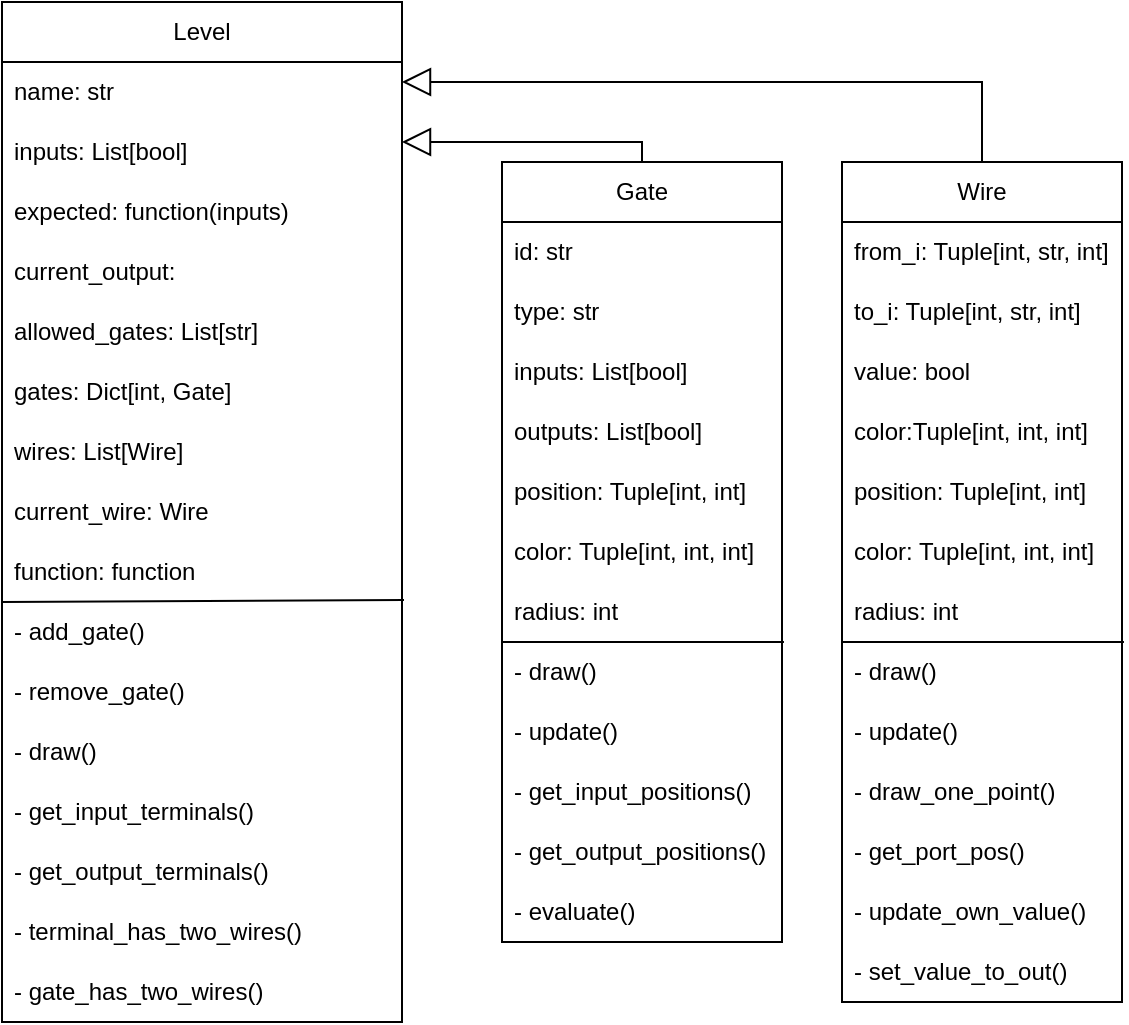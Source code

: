 <mxfile version="27.0.8">
  <diagram name="Página-1" id="6BHM6CIZdjGZ9Qq9gBr2">
    <mxGraphModel dx="691" dy="778" grid="1" gridSize="10" guides="1" tooltips="1" connect="1" arrows="1" fold="1" page="1" pageScale="1" pageWidth="827" pageHeight="1169" math="0" shadow="0">
      <root>
        <mxCell id="0" />
        <mxCell id="1" parent="0" />
        <mxCell id="FKSFnHG3OYreWorh_rmG-1" value="Level" style="swimlane;fontStyle=0;childLayout=stackLayout;horizontal=1;startSize=30;horizontalStack=0;resizeParent=1;resizeParentMax=0;resizeLast=0;collapsible=1;marginBottom=0;whiteSpace=wrap;html=1;" vertex="1" parent="1">
          <mxGeometry x="110" y="80" width="200" height="510" as="geometry" />
        </mxCell>
        <mxCell id="FKSFnHG3OYreWorh_rmG-2" value="name: str" style="text;strokeColor=none;fillColor=none;align=left;verticalAlign=middle;spacingLeft=4;spacingRight=4;overflow=hidden;points=[[0,0.5],[1,0.5]];portConstraint=eastwest;rotatable=0;whiteSpace=wrap;html=1;" vertex="1" parent="FKSFnHG3OYreWorh_rmG-1">
          <mxGeometry y="30" width="200" height="30" as="geometry" />
        </mxCell>
        <mxCell id="FKSFnHG3OYreWorh_rmG-3" value="inputs: List[bool]" style="text;strokeColor=none;fillColor=none;align=left;verticalAlign=middle;spacingLeft=4;spacingRight=4;overflow=hidden;points=[[0,0.5],[1,0.5]];portConstraint=eastwest;rotatable=0;whiteSpace=wrap;html=1;" vertex="1" parent="FKSFnHG3OYreWorh_rmG-1">
          <mxGeometry y="60" width="200" height="30" as="geometry" />
        </mxCell>
        <mxCell id="FKSFnHG3OYreWorh_rmG-42" value="expected: function(inputs)" style="text;strokeColor=none;fillColor=none;align=left;verticalAlign=middle;spacingLeft=4;spacingRight=4;overflow=hidden;points=[[0,0.5],[1,0.5]];portConstraint=eastwest;rotatable=0;whiteSpace=wrap;html=1;" vertex="1" parent="FKSFnHG3OYreWorh_rmG-1">
          <mxGeometry y="90" width="200" height="30" as="geometry" />
        </mxCell>
        <mxCell id="FKSFnHG3OYreWorh_rmG-43" value="current_output: " style="text;strokeColor=none;fillColor=none;align=left;verticalAlign=middle;spacingLeft=4;spacingRight=4;overflow=hidden;points=[[0,0.5],[1,0.5]];portConstraint=eastwest;rotatable=0;whiteSpace=wrap;html=1;" vertex="1" parent="FKSFnHG3OYreWorh_rmG-1">
          <mxGeometry y="120" width="200" height="30" as="geometry" />
        </mxCell>
        <mxCell id="FKSFnHG3OYreWorh_rmG-44" value="allowed_gates: List[str]" style="text;strokeColor=none;fillColor=none;align=left;verticalAlign=middle;spacingLeft=4;spacingRight=4;overflow=hidden;points=[[0,0.5],[1,0.5]];portConstraint=eastwest;rotatable=0;whiteSpace=wrap;html=1;" vertex="1" parent="FKSFnHG3OYreWorh_rmG-1">
          <mxGeometry y="150" width="200" height="30" as="geometry" />
        </mxCell>
        <mxCell id="FKSFnHG3OYreWorh_rmG-41" value="gates: Dict[int, Gate]" style="text;strokeColor=none;fillColor=none;align=left;verticalAlign=middle;spacingLeft=4;spacingRight=4;overflow=hidden;points=[[0,0.5],[1,0.5]];portConstraint=eastwest;rotatable=0;whiteSpace=wrap;html=1;" vertex="1" parent="FKSFnHG3OYreWorh_rmG-1">
          <mxGeometry y="180" width="200" height="30" as="geometry" />
        </mxCell>
        <mxCell id="FKSFnHG3OYreWorh_rmG-46" value="wires: List[Wire]" style="text;strokeColor=none;fillColor=none;align=left;verticalAlign=middle;spacingLeft=4;spacingRight=4;overflow=hidden;points=[[0,0.5],[1,0.5]];portConstraint=eastwest;rotatable=0;whiteSpace=wrap;html=1;" vertex="1" parent="FKSFnHG3OYreWorh_rmG-1">
          <mxGeometry y="210" width="200" height="30" as="geometry" />
        </mxCell>
        <mxCell id="FKSFnHG3OYreWorh_rmG-47" value="current_wire: Wire" style="text;strokeColor=none;fillColor=none;align=left;verticalAlign=middle;spacingLeft=4;spacingRight=4;overflow=hidden;points=[[0,0.5],[1,0.5]];portConstraint=eastwest;rotatable=0;whiteSpace=wrap;html=1;" vertex="1" parent="FKSFnHG3OYreWorh_rmG-1">
          <mxGeometry y="240" width="200" height="30" as="geometry" />
        </mxCell>
        <mxCell id="FKSFnHG3OYreWorh_rmG-4" value="function: function" style="text;strokeColor=none;fillColor=none;align=left;verticalAlign=middle;spacingLeft=4;spacingRight=4;overflow=hidden;points=[[0,0.5],[1,0.5]];portConstraint=eastwest;rotatable=0;whiteSpace=wrap;html=1;" vertex="1" parent="FKSFnHG3OYreWorh_rmG-1">
          <mxGeometry y="270" width="200" height="30" as="geometry" />
        </mxCell>
        <mxCell id="FKSFnHG3OYreWorh_rmG-5" value="" style="endArrow=none;html=1;rounded=0;exitX=0;exitY=1;exitDx=0;exitDy=0;exitPerimeter=0;entryX=1.005;entryY=0.967;entryDx=0;entryDy=0;entryPerimeter=0;" edge="1" parent="FKSFnHG3OYreWorh_rmG-1" source="FKSFnHG3OYreWorh_rmG-4" target="FKSFnHG3OYreWorh_rmG-4">
          <mxGeometry width="50" height="50" relative="1" as="geometry">
            <mxPoint x="110" y="270" as="sourcePoint" />
            <mxPoint x="160" y="220" as="targetPoint" />
          </mxGeometry>
        </mxCell>
        <mxCell id="FKSFnHG3OYreWorh_rmG-6" value="- add_gate()" style="text;strokeColor=none;fillColor=none;align=left;verticalAlign=middle;spacingLeft=4;spacingRight=4;overflow=hidden;points=[[0,0.5],[1,0.5]];portConstraint=eastwest;rotatable=0;whiteSpace=wrap;html=1;" vertex="1" parent="FKSFnHG3OYreWorh_rmG-1">
          <mxGeometry y="300" width="200" height="30" as="geometry" />
        </mxCell>
        <mxCell id="FKSFnHG3OYreWorh_rmG-45" value="- remove_gate()" style="text;strokeColor=none;fillColor=none;align=left;verticalAlign=middle;spacingLeft=4;spacingRight=4;overflow=hidden;points=[[0,0.5],[1,0.5]];portConstraint=eastwest;rotatable=0;whiteSpace=wrap;html=1;" vertex="1" parent="FKSFnHG3OYreWorh_rmG-1">
          <mxGeometry y="330" width="200" height="30" as="geometry" />
        </mxCell>
        <mxCell id="FKSFnHG3OYreWorh_rmG-48" value="- draw()" style="text;strokeColor=none;fillColor=none;align=left;verticalAlign=middle;spacingLeft=4;spacingRight=4;overflow=hidden;points=[[0,0.5],[1,0.5]];portConstraint=eastwest;rotatable=0;whiteSpace=wrap;html=1;" vertex="1" parent="FKSFnHG3OYreWorh_rmG-1">
          <mxGeometry y="360" width="200" height="30" as="geometry" />
        </mxCell>
        <mxCell id="FKSFnHG3OYreWorh_rmG-49" value="- get_input_terminals()" style="text;strokeColor=none;fillColor=none;align=left;verticalAlign=middle;spacingLeft=4;spacingRight=4;overflow=hidden;points=[[0,0.5],[1,0.5]];portConstraint=eastwest;rotatable=0;whiteSpace=wrap;html=1;" vertex="1" parent="FKSFnHG3OYreWorh_rmG-1">
          <mxGeometry y="390" width="200" height="30" as="geometry" />
        </mxCell>
        <mxCell id="FKSFnHG3OYreWorh_rmG-50" value="- get_output_terminals()" style="text;strokeColor=none;fillColor=none;align=left;verticalAlign=middle;spacingLeft=4;spacingRight=4;overflow=hidden;points=[[0,0.5],[1,0.5]];portConstraint=eastwest;rotatable=0;whiteSpace=wrap;html=1;" vertex="1" parent="FKSFnHG3OYreWorh_rmG-1">
          <mxGeometry y="420" width="200" height="30" as="geometry" />
        </mxCell>
        <mxCell id="FKSFnHG3OYreWorh_rmG-51" value="- terminal_has_two_wires()" style="text;strokeColor=none;fillColor=none;align=left;verticalAlign=middle;spacingLeft=4;spacingRight=4;overflow=hidden;points=[[0,0.5],[1,0.5]];portConstraint=eastwest;rotatable=0;whiteSpace=wrap;html=1;" vertex="1" parent="FKSFnHG3OYreWorh_rmG-1">
          <mxGeometry y="450" width="200" height="30" as="geometry" />
        </mxCell>
        <mxCell id="FKSFnHG3OYreWorh_rmG-52" value="- gate_has_two_wires()" style="text;strokeColor=none;fillColor=none;align=left;verticalAlign=middle;spacingLeft=4;spacingRight=4;overflow=hidden;points=[[0,0.5],[1,0.5]];portConstraint=eastwest;rotatable=0;whiteSpace=wrap;html=1;" vertex="1" parent="FKSFnHG3OYreWorh_rmG-1">
          <mxGeometry y="480" width="200" height="30" as="geometry" />
        </mxCell>
        <mxCell id="FKSFnHG3OYreWorh_rmG-53" style="edgeStyle=orthogonalEdgeStyle;rounded=0;orthogonalLoop=1;jettySize=auto;html=1;endArrow=block;endFill=0;endSize=12;" edge="1" parent="1" source="FKSFnHG3OYreWorh_rmG-12" target="FKSFnHG3OYreWorh_rmG-1">
          <mxGeometry relative="1" as="geometry">
            <Array as="points">
              <mxPoint x="430" y="150" />
            </Array>
          </mxGeometry>
        </mxCell>
        <mxCell id="FKSFnHG3OYreWorh_rmG-12" value="Gate" style="swimlane;fontStyle=0;childLayout=stackLayout;horizontal=1;startSize=30;horizontalStack=0;resizeParent=1;resizeParentMax=0;resizeLast=0;collapsible=1;marginBottom=0;whiteSpace=wrap;html=1;" vertex="1" parent="1">
          <mxGeometry x="360" y="160" width="140" height="390" as="geometry" />
        </mxCell>
        <mxCell id="FKSFnHG3OYreWorh_rmG-13" value="id: str&lt;span style=&quot;white-space: pre;&quot;&gt;&#x9;&lt;/span&gt;" style="text;strokeColor=none;fillColor=none;align=left;verticalAlign=middle;spacingLeft=4;spacingRight=4;overflow=hidden;points=[[0,0.5],[1,0.5]];portConstraint=eastwest;rotatable=0;whiteSpace=wrap;html=1;" vertex="1" parent="FKSFnHG3OYreWorh_rmG-12">
          <mxGeometry y="30" width="140" height="30" as="geometry" />
        </mxCell>
        <mxCell id="FKSFnHG3OYreWorh_rmG-14" value="type: str" style="text;strokeColor=none;fillColor=none;align=left;verticalAlign=middle;spacingLeft=4;spacingRight=4;overflow=hidden;points=[[0,0.5],[1,0.5]];portConstraint=eastwest;rotatable=0;whiteSpace=wrap;html=1;" vertex="1" parent="FKSFnHG3OYreWorh_rmG-12">
          <mxGeometry y="60" width="140" height="30" as="geometry" />
        </mxCell>
        <mxCell id="FKSFnHG3OYreWorh_rmG-15" value="inputs: List[bool]" style="text;strokeColor=none;fillColor=none;align=left;verticalAlign=middle;spacingLeft=4;spacingRight=4;overflow=hidden;points=[[0,0.5],[1,0.5]];portConstraint=eastwest;rotatable=0;whiteSpace=wrap;html=1;" vertex="1" parent="FKSFnHG3OYreWorh_rmG-12">
          <mxGeometry y="90" width="140" height="30" as="geometry" />
        </mxCell>
        <mxCell id="FKSFnHG3OYreWorh_rmG-16" value="outputs: List[bool]" style="text;strokeColor=none;fillColor=none;align=left;verticalAlign=middle;spacingLeft=4;spacingRight=4;overflow=hidden;points=[[0,0.5],[1,0.5]];portConstraint=eastwest;rotatable=0;whiteSpace=wrap;html=1;" vertex="1" parent="FKSFnHG3OYreWorh_rmG-12">
          <mxGeometry y="120" width="140" height="30" as="geometry" />
        </mxCell>
        <mxCell id="FKSFnHG3OYreWorh_rmG-17" value="position: Tuple[int, int]" style="text;strokeColor=none;fillColor=none;align=left;verticalAlign=middle;spacingLeft=4;spacingRight=4;overflow=hidden;points=[[0,0.5],[1,0.5]];portConstraint=eastwest;rotatable=0;whiteSpace=wrap;html=1;" vertex="1" parent="FKSFnHG3OYreWorh_rmG-12">
          <mxGeometry y="150" width="140" height="30" as="geometry" />
        </mxCell>
        <mxCell id="FKSFnHG3OYreWorh_rmG-18" value="color: Tuple[int, int, int]" style="text;strokeColor=none;fillColor=none;align=left;verticalAlign=middle;spacingLeft=4;spacingRight=4;overflow=hidden;points=[[0,0.5],[1,0.5]];portConstraint=eastwest;rotatable=0;whiteSpace=wrap;html=1;" vertex="1" parent="FKSFnHG3OYreWorh_rmG-12">
          <mxGeometry y="180" width="140" height="30" as="geometry" />
        </mxCell>
        <mxCell id="FKSFnHG3OYreWorh_rmG-19" value="radius: int" style="text;strokeColor=none;fillColor=none;align=left;verticalAlign=middle;spacingLeft=4;spacingRight=4;overflow=hidden;points=[[0,0.5],[1,0.5]];portConstraint=eastwest;rotatable=0;whiteSpace=wrap;html=1;" vertex="1" parent="FKSFnHG3OYreWorh_rmG-12">
          <mxGeometry y="210" width="140" height="30" as="geometry" />
        </mxCell>
        <mxCell id="FKSFnHG3OYreWorh_rmG-20" value="- draw()" style="text;strokeColor=none;fillColor=none;align=left;verticalAlign=middle;spacingLeft=4;spacingRight=4;overflow=hidden;points=[[0,0.5],[1,0.5]];portConstraint=eastwest;rotatable=0;whiteSpace=wrap;html=1;" vertex="1" parent="FKSFnHG3OYreWorh_rmG-12">
          <mxGeometry y="240" width="140" height="30" as="geometry" />
        </mxCell>
        <mxCell id="FKSFnHG3OYreWorh_rmG-21" value="" style="endArrow=none;html=1;rounded=0;exitX=0;exitY=0;exitDx=0;exitDy=0;exitPerimeter=0;entryX=1.007;entryY=1;entryDx=0;entryDy=0;entryPerimeter=0;" edge="1" parent="FKSFnHG3OYreWorh_rmG-12" source="FKSFnHG3OYreWorh_rmG-20" target="FKSFnHG3OYreWorh_rmG-19">
          <mxGeometry width="50" height="50" relative="1" as="geometry">
            <mxPoint x="260" y="210" as="sourcePoint" />
            <mxPoint x="310" y="160" as="targetPoint" />
          </mxGeometry>
        </mxCell>
        <mxCell id="FKSFnHG3OYreWorh_rmG-22" value="- update()" style="text;strokeColor=none;fillColor=none;align=left;verticalAlign=middle;spacingLeft=4;spacingRight=4;overflow=hidden;points=[[0,0.5],[1,0.5]];portConstraint=eastwest;rotatable=0;whiteSpace=wrap;html=1;" vertex="1" parent="FKSFnHG3OYreWorh_rmG-12">
          <mxGeometry y="270" width="140" height="30" as="geometry" />
        </mxCell>
        <mxCell id="FKSFnHG3OYreWorh_rmG-23" value="- get_input_positions()" style="text;strokeColor=none;fillColor=none;align=left;verticalAlign=middle;spacingLeft=4;spacingRight=4;overflow=hidden;points=[[0,0.5],[1,0.5]];portConstraint=eastwest;rotatable=0;whiteSpace=wrap;html=1;" vertex="1" parent="FKSFnHG3OYreWorh_rmG-12">
          <mxGeometry y="300" width="140" height="30" as="geometry" />
        </mxCell>
        <mxCell id="FKSFnHG3OYreWorh_rmG-24" value="- get_output_positions()" style="text;strokeColor=none;fillColor=none;align=left;verticalAlign=middle;spacingLeft=4;spacingRight=4;overflow=hidden;points=[[0,0.5],[1,0.5]];portConstraint=eastwest;rotatable=0;whiteSpace=wrap;html=1;" vertex="1" parent="FKSFnHG3OYreWorh_rmG-12">
          <mxGeometry y="330" width="140" height="30" as="geometry" />
        </mxCell>
        <mxCell id="FKSFnHG3OYreWorh_rmG-25" value="- evaluate()" style="text;strokeColor=none;fillColor=none;align=left;verticalAlign=middle;spacingLeft=4;spacingRight=4;overflow=hidden;points=[[0,0.5],[1,0.5]];portConstraint=eastwest;rotatable=0;whiteSpace=wrap;html=1;" vertex="1" parent="FKSFnHG3OYreWorh_rmG-12">
          <mxGeometry y="360" width="140" height="30" as="geometry" />
        </mxCell>
        <mxCell id="FKSFnHG3OYreWorh_rmG-54" style="edgeStyle=orthogonalEdgeStyle;rounded=0;orthogonalLoop=1;jettySize=auto;html=1;endArrow=block;endFill=0;endSize=12;" edge="1" parent="1" source="FKSFnHG3OYreWorh_rmG-26" target="FKSFnHG3OYreWorh_rmG-1">
          <mxGeometry relative="1" as="geometry">
            <Array as="points">
              <mxPoint x="600" y="120" />
            </Array>
          </mxGeometry>
        </mxCell>
        <mxCell id="FKSFnHG3OYreWorh_rmG-26" value="Wire" style="swimlane;fontStyle=0;childLayout=stackLayout;horizontal=1;startSize=30;horizontalStack=0;resizeParent=1;resizeParentMax=0;resizeLast=0;collapsible=1;marginBottom=0;whiteSpace=wrap;html=1;" vertex="1" parent="1">
          <mxGeometry x="530" y="160" width="140" height="420" as="geometry" />
        </mxCell>
        <mxCell id="FKSFnHG3OYreWorh_rmG-27" value="from_i: Tuple[int, str, int]" style="text;strokeColor=none;fillColor=none;align=left;verticalAlign=middle;spacingLeft=4;spacingRight=4;overflow=hidden;points=[[0,0.5],[1,0.5]];portConstraint=eastwest;rotatable=0;whiteSpace=wrap;html=1;" vertex="1" parent="FKSFnHG3OYreWorh_rmG-26">
          <mxGeometry y="30" width="140" height="30" as="geometry" />
        </mxCell>
        <mxCell id="FKSFnHG3OYreWorh_rmG-28" value="to_i: Tuple[int, str, int]" style="text;strokeColor=none;fillColor=none;align=left;verticalAlign=middle;spacingLeft=4;spacingRight=4;overflow=hidden;points=[[0,0.5],[1,0.5]];portConstraint=eastwest;rotatable=0;whiteSpace=wrap;html=1;" vertex="1" parent="FKSFnHG3OYreWorh_rmG-26">
          <mxGeometry y="60" width="140" height="30" as="geometry" />
        </mxCell>
        <mxCell id="FKSFnHG3OYreWorh_rmG-29" value="value: bool" style="text;strokeColor=none;fillColor=none;align=left;verticalAlign=middle;spacingLeft=4;spacingRight=4;overflow=hidden;points=[[0,0.5],[1,0.5]];portConstraint=eastwest;rotatable=0;whiteSpace=wrap;html=1;" vertex="1" parent="FKSFnHG3OYreWorh_rmG-26">
          <mxGeometry y="90" width="140" height="30" as="geometry" />
        </mxCell>
        <mxCell id="FKSFnHG3OYreWorh_rmG-30" value="color:Tuple[int, int, int]" style="text;strokeColor=none;fillColor=none;align=left;verticalAlign=middle;spacingLeft=4;spacingRight=4;overflow=hidden;points=[[0,0.5],[1,0.5]];portConstraint=eastwest;rotatable=0;whiteSpace=wrap;html=1;" vertex="1" parent="FKSFnHG3OYreWorh_rmG-26">
          <mxGeometry y="120" width="140" height="30" as="geometry" />
        </mxCell>
        <mxCell id="FKSFnHG3OYreWorh_rmG-31" value="position: Tuple[int, int]" style="text;strokeColor=none;fillColor=none;align=left;verticalAlign=middle;spacingLeft=4;spacingRight=4;overflow=hidden;points=[[0,0.5],[1,0.5]];portConstraint=eastwest;rotatable=0;whiteSpace=wrap;html=1;" vertex="1" parent="FKSFnHG3OYreWorh_rmG-26">
          <mxGeometry y="150" width="140" height="30" as="geometry" />
        </mxCell>
        <mxCell id="FKSFnHG3OYreWorh_rmG-32" value="color: Tuple[int, int, int]" style="text;strokeColor=none;fillColor=none;align=left;verticalAlign=middle;spacingLeft=4;spacingRight=4;overflow=hidden;points=[[0,0.5],[1,0.5]];portConstraint=eastwest;rotatable=0;whiteSpace=wrap;html=1;" vertex="1" parent="FKSFnHG3OYreWorh_rmG-26">
          <mxGeometry y="180" width="140" height="30" as="geometry" />
        </mxCell>
        <mxCell id="FKSFnHG3OYreWorh_rmG-33" value="radius: int" style="text;strokeColor=none;fillColor=none;align=left;verticalAlign=middle;spacingLeft=4;spacingRight=4;overflow=hidden;points=[[0,0.5],[1,0.5]];portConstraint=eastwest;rotatable=0;whiteSpace=wrap;html=1;" vertex="1" parent="FKSFnHG3OYreWorh_rmG-26">
          <mxGeometry y="210" width="140" height="30" as="geometry" />
        </mxCell>
        <mxCell id="FKSFnHG3OYreWorh_rmG-34" value="- draw()" style="text;strokeColor=none;fillColor=none;align=left;verticalAlign=middle;spacingLeft=4;spacingRight=4;overflow=hidden;points=[[0,0.5],[1,0.5]];portConstraint=eastwest;rotatable=0;whiteSpace=wrap;html=1;" vertex="1" parent="FKSFnHG3OYreWorh_rmG-26">
          <mxGeometry y="240" width="140" height="30" as="geometry" />
        </mxCell>
        <mxCell id="FKSFnHG3OYreWorh_rmG-35" value="" style="endArrow=none;html=1;rounded=0;exitX=0;exitY=0;exitDx=0;exitDy=0;exitPerimeter=0;entryX=1.007;entryY=1;entryDx=0;entryDy=0;entryPerimeter=0;" edge="1" parent="FKSFnHG3OYreWorh_rmG-26" source="FKSFnHG3OYreWorh_rmG-34" target="FKSFnHG3OYreWorh_rmG-33">
          <mxGeometry width="50" height="50" relative="1" as="geometry">
            <mxPoint x="260" y="210" as="sourcePoint" />
            <mxPoint x="310" y="160" as="targetPoint" />
          </mxGeometry>
        </mxCell>
        <mxCell id="FKSFnHG3OYreWorh_rmG-36" value="- update()" style="text;strokeColor=none;fillColor=none;align=left;verticalAlign=middle;spacingLeft=4;spacingRight=4;overflow=hidden;points=[[0,0.5],[1,0.5]];portConstraint=eastwest;rotatable=0;whiteSpace=wrap;html=1;" vertex="1" parent="FKSFnHG3OYreWorh_rmG-26">
          <mxGeometry y="270" width="140" height="30" as="geometry" />
        </mxCell>
        <mxCell id="FKSFnHG3OYreWorh_rmG-37" value="- draw_one_point()" style="text;strokeColor=none;fillColor=none;align=left;verticalAlign=middle;spacingLeft=4;spacingRight=4;overflow=hidden;points=[[0,0.5],[1,0.5]];portConstraint=eastwest;rotatable=0;whiteSpace=wrap;html=1;" vertex="1" parent="FKSFnHG3OYreWorh_rmG-26">
          <mxGeometry y="300" width="140" height="30" as="geometry" />
        </mxCell>
        <mxCell id="FKSFnHG3OYreWorh_rmG-38" value="- get_port_pos()" style="text;strokeColor=none;fillColor=none;align=left;verticalAlign=middle;spacingLeft=4;spacingRight=4;overflow=hidden;points=[[0,0.5],[1,0.5]];portConstraint=eastwest;rotatable=0;whiteSpace=wrap;html=1;" vertex="1" parent="FKSFnHG3OYreWorh_rmG-26">
          <mxGeometry y="330" width="140" height="30" as="geometry" />
        </mxCell>
        <mxCell id="FKSFnHG3OYreWorh_rmG-39" value="- update_own_value()" style="text;strokeColor=none;fillColor=none;align=left;verticalAlign=middle;spacingLeft=4;spacingRight=4;overflow=hidden;points=[[0,0.5],[1,0.5]];portConstraint=eastwest;rotatable=0;whiteSpace=wrap;html=1;" vertex="1" parent="FKSFnHG3OYreWorh_rmG-26">
          <mxGeometry y="360" width="140" height="30" as="geometry" />
        </mxCell>
        <mxCell id="FKSFnHG3OYreWorh_rmG-40" value="- set_value_to_out()" style="text;strokeColor=none;fillColor=none;align=left;verticalAlign=middle;spacingLeft=4;spacingRight=4;overflow=hidden;points=[[0,0.5],[1,0.5]];portConstraint=eastwest;rotatable=0;whiteSpace=wrap;html=1;" vertex="1" parent="FKSFnHG3OYreWorh_rmG-26">
          <mxGeometry y="390" width="140" height="30" as="geometry" />
        </mxCell>
      </root>
    </mxGraphModel>
  </diagram>
</mxfile>
